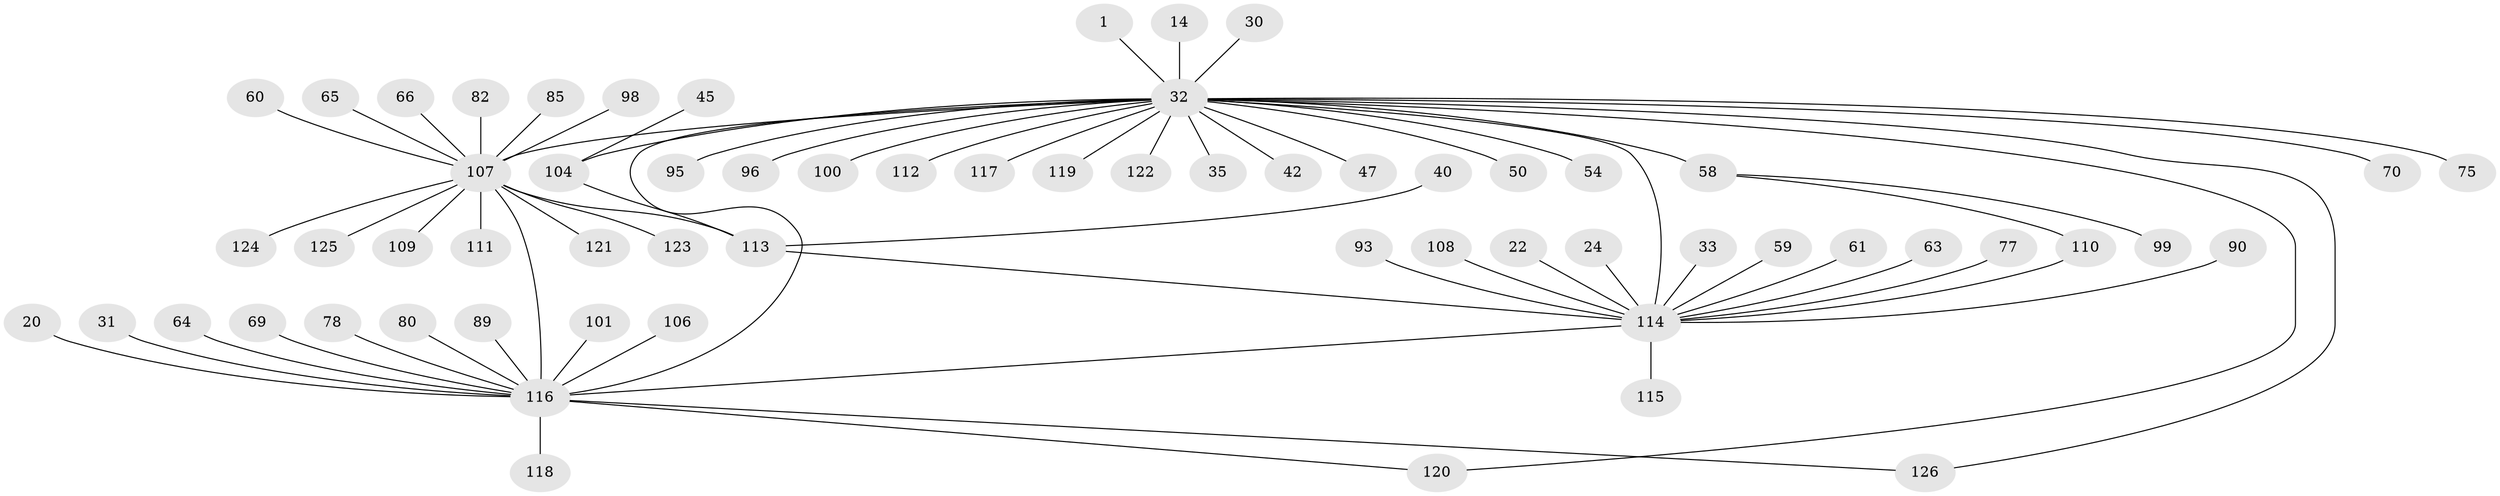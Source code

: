 // original degree distribution, {1: 0.5079365079365079, 38: 0.007936507936507936, 16: 0.007936507936507936, 2: 0.20634920634920634, 8: 0.015873015873015872, 3: 0.10317460317460317, 11: 0.007936507936507936, 7: 0.023809523809523808, 5: 0.03968253968253968, 4: 0.07936507936507936}
// Generated by graph-tools (version 1.1) at 2025/47/03/09/25 04:47:22]
// undirected, 63 vertices, 69 edges
graph export_dot {
graph [start="1"]
  node [color=gray90,style=filled];
  1;
  14;
  20;
  22;
  24;
  30;
  31;
  32 [super="+2"];
  33;
  35;
  40;
  42 [super="+4"];
  45;
  47;
  50;
  54;
  58 [super="+37"];
  59;
  60;
  61;
  63;
  64;
  65;
  66;
  69;
  70;
  75;
  77;
  78;
  80;
  82;
  85;
  89;
  90 [super="+87"];
  93;
  95;
  96 [super="+91"];
  98;
  99;
  100 [super="+76+84"];
  101;
  104 [super="+7+81+83"];
  106;
  107 [super="+44+71+94"];
  108;
  109;
  110;
  111;
  112;
  113 [super="+67+97+105"];
  114 [super="+21+53+43"];
  115;
  116 [super="+18+103+72+56+79"];
  117;
  118;
  119;
  120 [super="+102"];
  121;
  122;
  123 [super="+74"];
  124;
  125;
  126 [super="+52+55"];
  1 -- 32;
  14 -- 32;
  20 -- 116;
  22 -- 114;
  24 -- 114;
  30 -- 32;
  31 -- 116;
  32 -- 58 [weight=3];
  32 -- 117;
  32 -- 119;
  32 -- 122;
  32 -- 70;
  32 -- 75;
  32 -- 95;
  32 -- 35;
  32 -- 47;
  32 -- 112;
  32 -- 50;
  32 -- 54;
  32 -- 104 [weight=3];
  32 -- 116;
  32 -- 42;
  32 -- 120;
  32 -- 114 [weight=7];
  32 -- 126;
  32 -- 107 [weight=8];
  32 -- 100;
  32 -- 96;
  33 -- 114;
  40 -- 113;
  45 -- 104;
  58 -- 99;
  58 -- 110;
  59 -- 114;
  60 -- 107;
  61 -- 114;
  63 -- 114;
  64 -- 116;
  65 -- 107;
  66 -- 107;
  69 -- 116 [weight=2];
  77 -- 114;
  78 -- 116;
  80 -- 116;
  82 -- 107;
  85 -- 107;
  89 -- 116;
  90 -- 114;
  93 -- 114;
  98 -- 107;
  101 -- 116 [weight=2];
  104 -- 113;
  106 -- 116;
  107 -- 111;
  107 -- 124;
  107 -- 109;
  107 -- 113;
  107 -- 116 [weight=4];
  107 -- 121;
  107 -- 125;
  107 -- 123;
  108 -- 114;
  110 -- 114;
  113 -- 114 [weight=2];
  114 -- 115;
  114 -- 116 [weight=4];
  116 -- 118;
  116 -- 120;
  116 -- 126;
}
